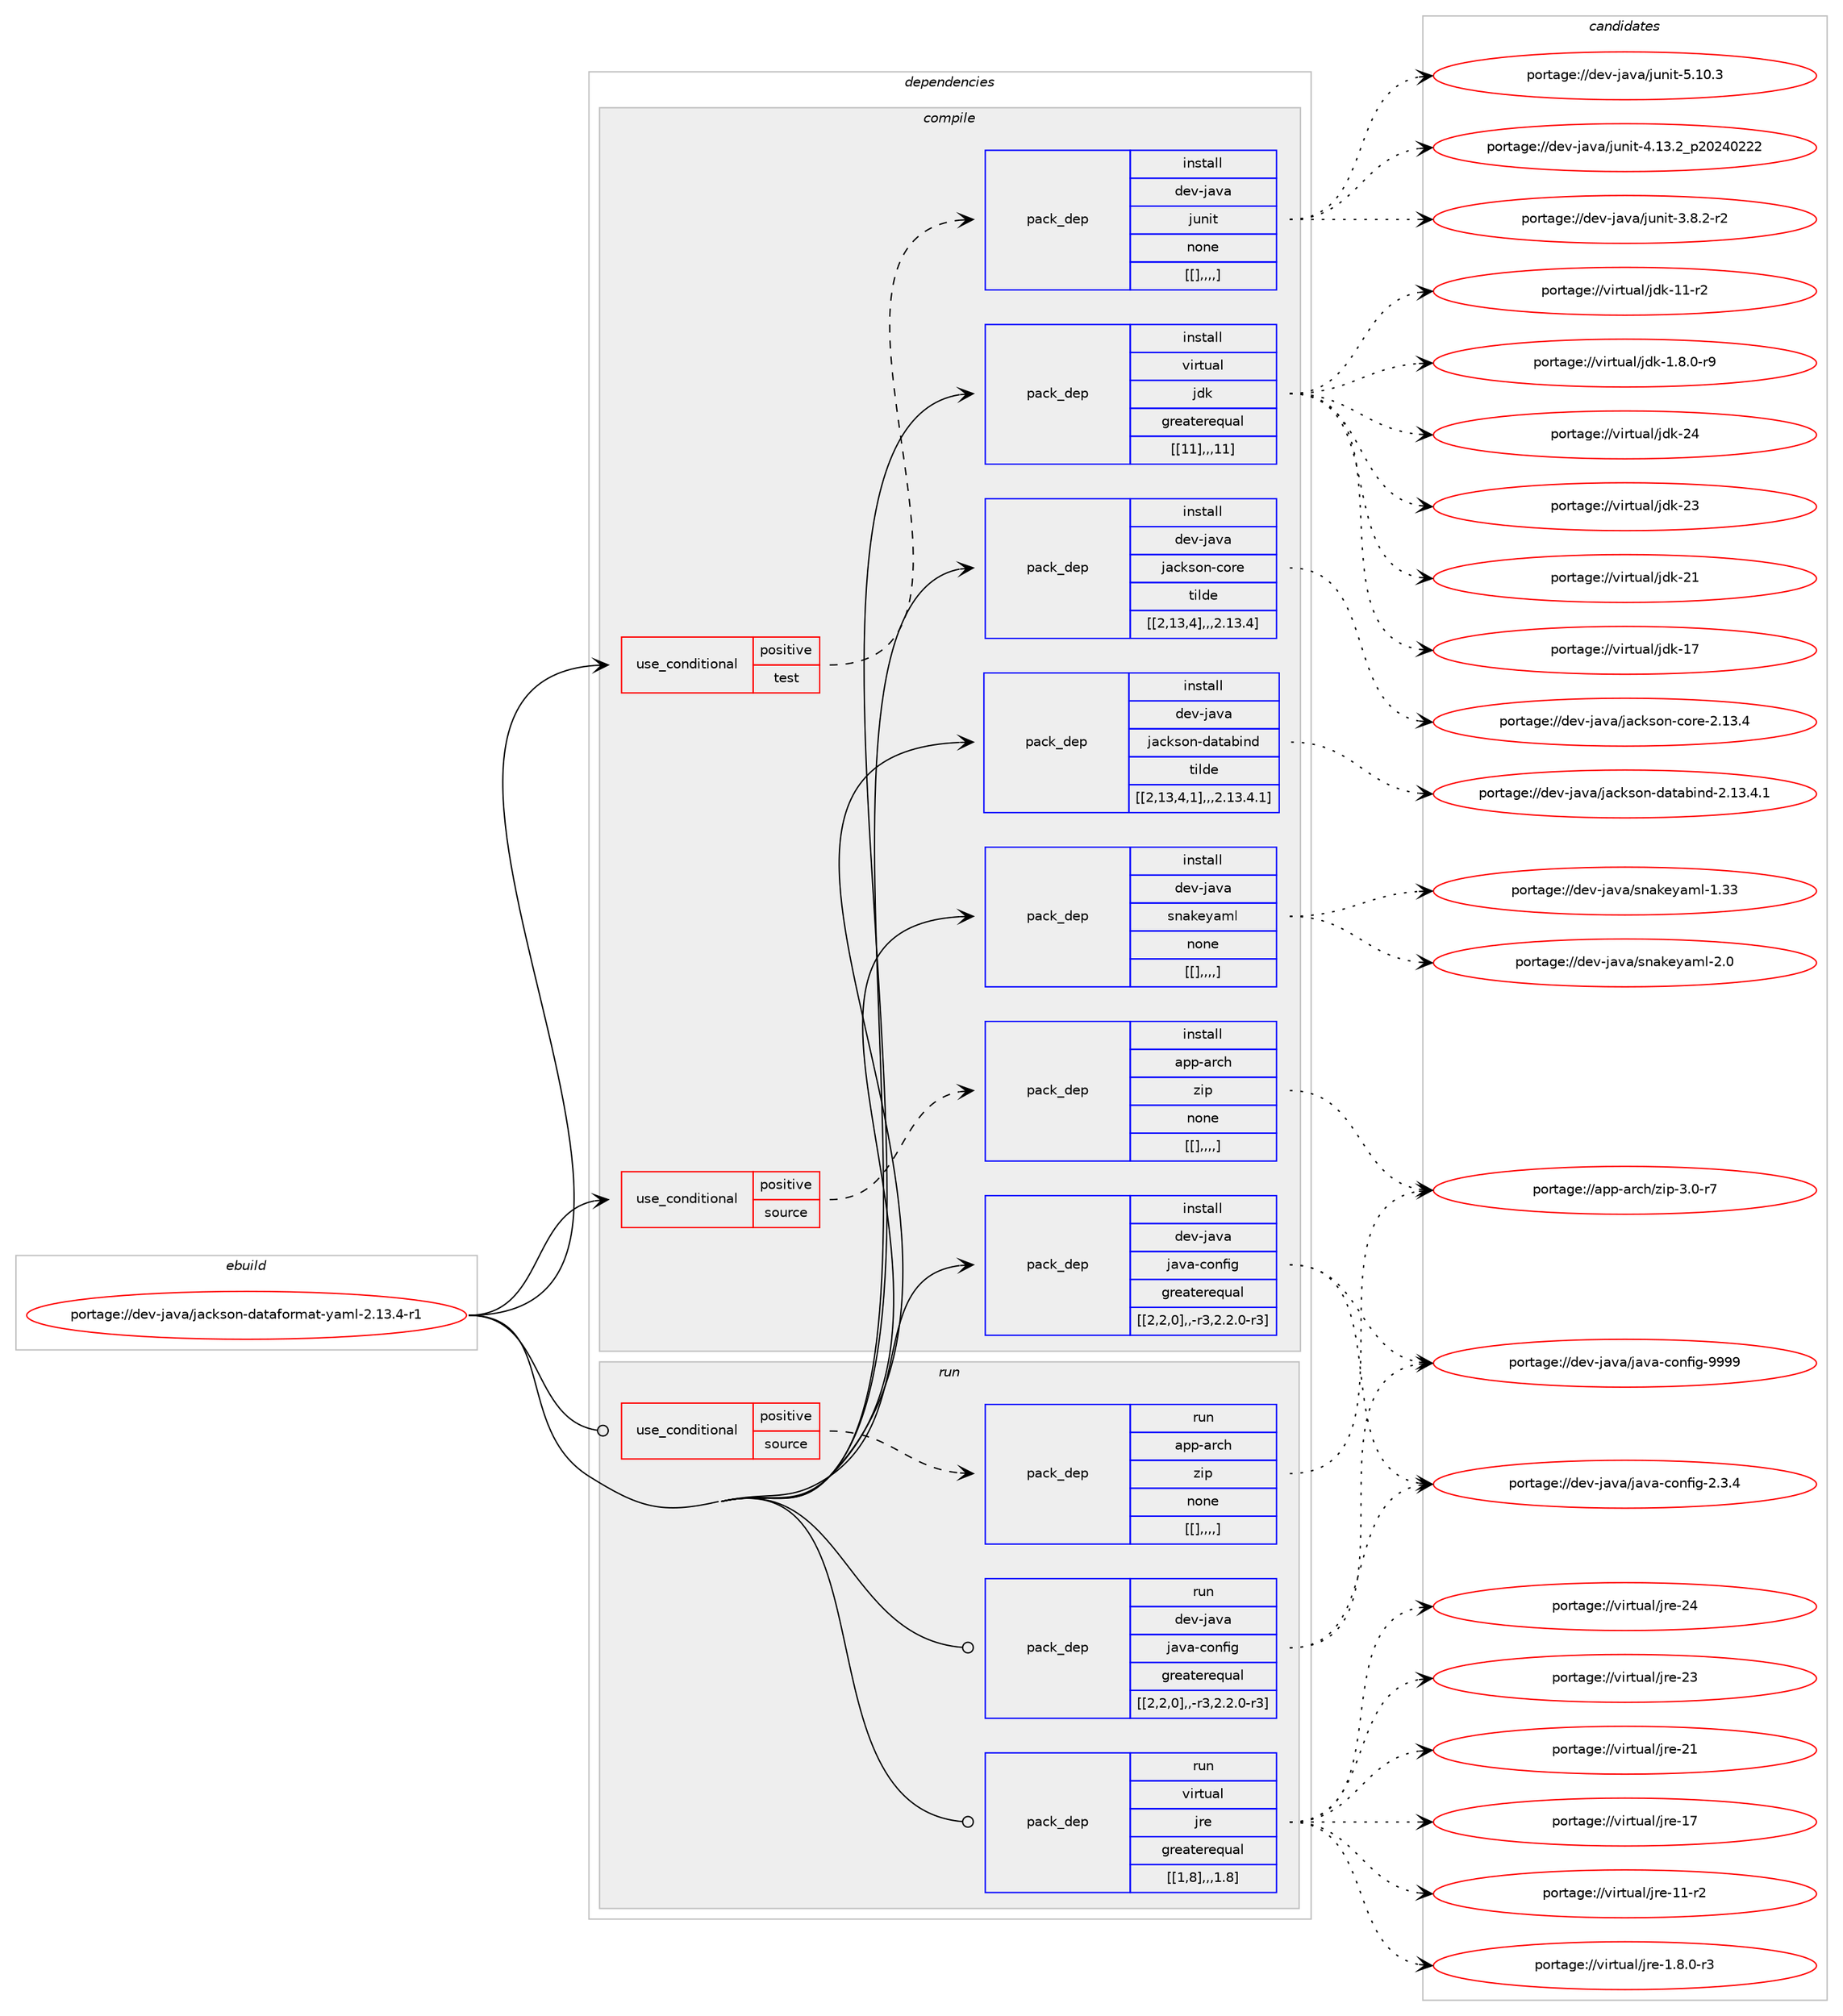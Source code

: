 digraph prolog {

# *************
# Graph options
# *************

newrank=true;
concentrate=true;
compound=true;
graph [rankdir=LR,fontname=Helvetica,fontsize=10,ranksep=1.5];#, ranksep=2.5, nodesep=0.2];
edge  [arrowhead=vee];
node  [fontname=Helvetica,fontsize=10];

# **********
# The ebuild
# **********

subgraph cluster_leftcol {
color=gray;
label=<<i>ebuild</i>>;
id [label="portage://dev-java/jackson-dataformat-yaml-2.13.4-r1", color=red, width=4, href="../dev-java/jackson-dataformat-yaml-2.13.4-r1.svg"];
}

# ****************
# The dependencies
# ****************

subgraph cluster_midcol {
color=gray;
label=<<i>dependencies</i>>;
subgraph cluster_compile {
fillcolor="#eeeeee";
style=filled;
label=<<i>compile</i>>;
subgraph cond23630 {
dependency98407 [label=<<TABLE BORDER="0" CELLBORDER="1" CELLSPACING="0" CELLPADDING="4"><TR><TD ROWSPAN="3" CELLPADDING="10">use_conditional</TD></TR><TR><TD>positive</TD></TR><TR><TD>source</TD></TR></TABLE>>, shape=none, color=red];
subgraph pack73638 {
dependency98410 [label=<<TABLE BORDER="0" CELLBORDER="1" CELLSPACING="0" CELLPADDING="4" WIDTH="220"><TR><TD ROWSPAN="6" CELLPADDING="30">pack_dep</TD></TR><TR><TD WIDTH="110">install</TD></TR><TR><TD>app-arch</TD></TR><TR><TD>zip</TD></TR><TR><TD>none</TD></TR><TR><TD>[[],,,,]</TD></TR></TABLE>>, shape=none, color=blue];
}
dependency98407:e -> dependency98410:w [weight=20,style="dashed",arrowhead="vee"];
}
id:e -> dependency98407:w [weight=20,style="solid",arrowhead="vee"];
subgraph cond23653 {
dependency98412 [label=<<TABLE BORDER="0" CELLBORDER="1" CELLSPACING="0" CELLPADDING="4"><TR><TD ROWSPAN="3" CELLPADDING="10">use_conditional</TD></TR><TR><TD>positive</TD></TR><TR><TD>test</TD></TR></TABLE>>, shape=none, color=red];
subgraph pack73641 {
dependency98535 [label=<<TABLE BORDER="0" CELLBORDER="1" CELLSPACING="0" CELLPADDING="4" WIDTH="220"><TR><TD ROWSPAN="6" CELLPADDING="30">pack_dep</TD></TR><TR><TD WIDTH="110">install</TD></TR><TR><TD>dev-java</TD></TR><TR><TD>junit</TD></TR><TR><TD>none</TD></TR><TR><TD>[[],,,,]</TD></TR></TABLE>>, shape=none, color=blue];
}
dependency98412:e -> dependency98535:w [weight=20,style="dashed",arrowhead="vee"];
}
id:e -> dependency98412:w [weight=20,style="solid",arrowhead="vee"];
subgraph pack73753 {
dependency98553 [label=<<TABLE BORDER="0" CELLBORDER="1" CELLSPACING="0" CELLPADDING="4" WIDTH="220"><TR><TD ROWSPAN="6" CELLPADDING="30">pack_dep</TD></TR><TR><TD WIDTH="110">install</TD></TR><TR><TD>dev-java</TD></TR><TR><TD>jackson-core</TD></TR><TR><TD>tilde</TD></TR><TR><TD>[[2,13,4],,,2.13.4]</TD></TR></TABLE>>, shape=none, color=blue];
}
id:e -> dependency98553:w [weight=20,style="solid",arrowhead="vee"];
subgraph pack73754 {
dependency98557 [label=<<TABLE BORDER="0" CELLBORDER="1" CELLSPACING="0" CELLPADDING="4" WIDTH="220"><TR><TD ROWSPAN="6" CELLPADDING="30">pack_dep</TD></TR><TR><TD WIDTH="110">install</TD></TR><TR><TD>dev-java</TD></TR><TR><TD>jackson-databind</TD></TR><TR><TD>tilde</TD></TR><TR><TD>[[2,13,4,1],,,2.13.4.1]</TD></TR></TABLE>>, shape=none, color=blue];
}
id:e -> dependency98557:w [weight=20,style="solid",arrowhead="vee"];
subgraph pack73755 {
dependency98578 [label=<<TABLE BORDER="0" CELLBORDER="1" CELLSPACING="0" CELLPADDING="4" WIDTH="220"><TR><TD ROWSPAN="6" CELLPADDING="30">pack_dep</TD></TR><TR><TD WIDTH="110">install</TD></TR><TR><TD>dev-java</TD></TR><TR><TD>java-config</TD></TR><TR><TD>greaterequal</TD></TR><TR><TD>[[2,2,0],,-r3,2.2.0-r3]</TD></TR></TABLE>>, shape=none, color=blue];
}
id:e -> dependency98578:w [weight=20,style="solid",arrowhead="vee"];
subgraph pack73784 {
dependency98594 [label=<<TABLE BORDER="0" CELLBORDER="1" CELLSPACING="0" CELLPADDING="4" WIDTH="220"><TR><TD ROWSPAN="6" CELLPADDING="30">pack_dep</TD></TR><TR><TD WIDTH="110">install</TD></TR><TR><TD>dev-java</TD></TR><TR><TD>snakeyaml</TD></TR><TR><TD>none</TD></TR><TR><TD>[[],,,,]</TD></TR></TABLE>>, shape=none, color=blue];
}
id:e -> dependency98594:w [weight=20,style="solid",arrowhead="vee"];
subgraph pack73797 {
dependency98607 [label=<<TABLE BORDER="0" CELLBORDER="1" CELLSPACING="0" CELLPADDING="4" WIDTH="220"><TR><TD ROWSPAN="6" CELLPADDING="30">pack_dep</TD></TR><TR><TD WIDTH="110">install</TD></TR><TR><TD>virtual</TD></TR><TR><TD>jdk</TD></TR><TR><TD>greaterequal</TD></TR><TR><TD>[[11],,,11]</TD></TR></TABLE>>, shape=none, color=blue];
}
id:e -> dependency98607:w [weight=20,style="solid",arrowhead="vee"];
}
subgraph cluster_compileandrun {
fillcolor="#eeeeee";
style=filled;
label=<<i>compile and run</i>>;
}
subgraph cluster_run {
fillcolor="#eeeeee";
style=filled;
label=<<i>run</i>>;
subgraph cond23691 {
dependency98630 [label=<<TABLE BORDER="0" CELLBORDER="1" CELLSPACING="0" CELLPADDING="4"><TR><TD ROWSPAN="3" CELLPADDING="10">use_conditional</TD></TR><TR><TD>positive</TD></TR><TR><TD>source</TD></TR></TABLE>>, shape=none, color=red];
subgraph pack73813 {
dependency98657 [label=<<TABLE BORDER="0" CELLBORDER="1" CELLSPACING="0" CELLPADDING="4" WIDTH="220"><TR><TD ROWSPAN="6" CELLPADDING="30">pack_dep</TD></TR><TR><TD WIDTH="110">run</TD></TR><TR><TD>app-arch</TD></TR><TR><TD>zip</TD></TR><TR><TD>none</TD></TR><TR><TD>[[],,,,]</TD></TR></TABLE>>, shape=none, color=blue];
}
dependency98630:e -> dependency98657:w [weight=20,style="dashed",arrowhead="vee"];
}
id:e -> dependency98630:w [weight=20,style="solid",arrowhead="odot"];
subgraph pack73846 {
dependency98683 [label=<<TABLE BORDER="0" CELLBORDER="1" CELLSPACING="0" CELLPADDING="4" WIDTH="220"><TR><TD ROWSPAN="6" CELLPADDING="30">pack_dep</TD></TR><TR><TD WIDTH="110">run</TD></TR><TR><TD>dev-java</TD></TR><TR><TD>java-config</TD></TR><TR><TD>greaterequal</TD></TR><TR><TD>[[2,2,0],,-r3,2.2.0-r3]</TD></TR></TABLE>>, shape=none, color=blue];
}
id:e -> dependency98683:w [weight=20,style="solid",arrowhead="odot"];
subgraph pack73872 {
dependency98704 [label=<<TABLE BORDER="0" CELLBORDER="1" CELLSPACING="0" CELLPADDING="4" WIDTH="220"><TR><TD ROWSPAN="6" CELLPADDING="30">pack_dep</TD></TR><TR><TD WIDTH="110">run</TD></TR><TR><TD>virtual</TD></TR><TR><TD>jre</TD></TR><TR><TD>greaterequal</TD></TR><TR><TD>[[1,8],,,1.8]</TD></TR></TABLE>>, shape=none, color=blue];
}
id:e -> dependency98704:w [weight=20,style="solid",arrowhead="odot"];
}
}

# **************
# The candidates
# **************

subgraph cluster_choices {
rank=same;
color=gray;
label=<<i>candidates</i>>;

subgraph choice73297 {
color=black;
nodesep=1;
choice9711211245971149910447122105112455146484511455 [label="portage://app-arch/zip-3.0-r7", color=red, width=4,href="../app-arch/zip-3.0-r7.svg"];
dependency98410:e -> choice9711211245971149910447122105112455146484511455:w [style=dotted,weight="100"];
}
subgraph choice73316 {
color=black;
nodesep=1;
choice1001011184510697118974710611711010511645534649484651 [label="portage://dev-java/junit-5.10.3", color=red, width=4,href="../dev-java/junit-5.10.3.svg"];
choice1001011184510697118974710611711010511645524649514650951125048505248505050 [label="portage://dev-java/junit-4.13.2_p20240222", color=red, width=4,href="../dev-java/junit-4.13.2_p20240222.svg"];
choice100101118451069711897471061171101051164551465646504511450 [label="portage://dev-java/junit-3.8.2-r2", color=red, width=4,href="../dev-java/junit-3.8.2-r2.svg"];
dependency98535:e -> choice1001011184510697118974710611711010511645534649484651:w [style=dotted,weight="100"];
dependency98535:e -> choice1001011184510697118974710611711010511645524649514650951125048505248505050:w [style=dotted,weight="100"];
dependency98535:e -> choice100101118451069711897471061171101051164551465646504511450:w [style=dotted,weight="100"];
}
subgraph choice73319 {
color=black;
nodesep=1;
choice100101118451069711897471069799107115111110459911111410145504649514652 [label="portage://dev-java/jackson-core-2.13.4", color=red, width=4,href="../dev-java/jackson-core-2.13.4.svg"];
dependency98553:e -> choice100101118451069711897471069799107115111110459911111410145504649514652:w [style=dotted,weight="100"];
}
subgraph choice73320 {
color=black;
nodesep=1;
choice10010111845106971189747106979910711511111045100971169798105110100455046495146524649 [label="portage://dev-java/jackson-databind-2.13.4.1", color=red, width=4,href="../dev-java/jackson-databind-2.13.4.1.svg"];
dependency98557:e -> choice10010111845106971189747106979910711511111045100971169798105110100455046495146524649:w [style=dotted,weight="100"];
}
subgraph choice73323 {
color=black;
nodesep=1;
choice10010111845106971189747106971189745991111101021051034557575757 [label="portage://dev-java/java-config-9999", color=red, width=4,href="../dev-java/java-config-9999.svg"];
choice1001011184510697118974710697118974599111110102105103455046514652 [label="portage://dev-java/java-config-2.3.4", color=red, width=4,href="../dev-java/java-config-2.3.4.svg"];
dependency98578:e -> choice10010111845106971189747106971189745991111101021051034557575757:w [style=dotted,weight="100"];
dependency98578:e -> choice1001011184510697118974710697118974599111110102105103455046514652:w [style=dotted,weight="100"];
}
subgraph choice73337 {
color=black;
nodesep=1;
choice10010111845106971189747115110971071011219710910845504648 [label="portage://dev-java/snakeyaml-2.0", color=red, width=4,href="../dev-java/snakeyaml-2.0.svg"];
choice1001011184510697118974711511097107101121971091084549465151 [label="portage://dev-java/snakeyaml-1.33", color=red, width=4,href="../dev-java/snakeyaml-1.33.svg"];
dependency98594:e -> choice10010111845106971189747115110971071011219710910845504648:w [style=dotted,weight="100"];
dependency98594:e -> choice1001011184510697118974711511097107101121971091084549465151:w [style=dotted,weight="100"];
}
subgraph choice73339 {
color=black;
nodesep=1;
choice1181051141161179710847106100107455052 [label="portage://virtual/jdk-24", color=red, width=4,href="../virtual/jdk-24.svg"];
choice1181051141161179710847106100107455051 [label="portage://virtual/jdk-23", color=red, width=4,href="../virtual/jdk-23.svg"];
choice1181051141161179710847106100107455049 [label="portage://virtual/jdk-21", color=red, width=4,href="../virtual/jdk-21.svg"];
choice1181051141161179710847106100107454955 [label="portage://virtual/jdk-17", color=red, width=4,href="../virtual/jdk-17.svg"];
choice11810511411611797108471061001074549494511450 [label="portage://virtual/jdk-11-r2", color=red, width=4,href="../virtual/jdk-11-r2.svg"];
choice11810511411611797108471061001074549465646484511457 [label="portage://virtual/jdk-1.8.0-r9", color=red, width=4,href="../virtual/jdk-1.8.0-r9.svg"];
dependency98607:e -> choice1181051141161179710847106100107455052:w [style=dotted,weight="100"];
dependency98607:e -> choice1181051141161179710847106100107455051:w [style=dotted,weight="100"];
dependency98607:e -> choice1181051141161179710847106100107455049:w [style=dotted,weight="100"];
dependency98607:e -> choice1181051141161179710847106100107454955:w [style=dotted,weight="100"];
dependency98607:e -> choice11810511411611797108471061001074549494511450:w [style=dotted,weight="100"];
dependency98607:e -> choice11810511411611797108471061001074549465646484511457:w [style=dotted,weight="100"];
}
subgraph choice73343 {
color=black;
nodesep=1;
choice9711211245971149910447122105112455146484511455 [label="portage://app-arch/zip-3.0-r7", color=red, width=4,href="../app-arch/zip-3.0-r7.svg"];
dependency98657:e -> choice9711211245971149910447122105112455146484511455:w [style=dotted,weight="100"];
}
subgraph choice73353 {
color=black;
nodesep=1;
choice10010111845106971189747106971189745991111101021051034557575757 [label="portage://dev-java/java-config-9999", color=red, width=4,href="../dev-java/java-config-9999.svg"];
choice1001011184510697118974710697118974599111110102105103455046514652 [label="portage://dev-java/java-config-2.3.4", color=red, width=4,href="../dev-java/java-config-2.3.4.svg"];
dependency98683:e -> choice10010111845106971189747106971189745991111101021051034557575757:w [style=dotted,weight="100"];
dependency98683:e -> choice1001011184510697118974710697118974599111110102105103455046514652:w [style=dotted,weight="100"];
}
subgraph choice73359 {
color=black;
nodesep=1;
choice1181051141161179710847106114101455052 [label="portage://virtual/jre-24", color=red, width=4,href="../virtual/jre-24.svg"];
choice1181051141161179710847106114101455051 [label="portage://virtual/jre-23", color=red, width=4,href="../virtual/jre-23.svg"];
choice1181051141161179710847106114101455049 [label="portage://virtual/jre-21", color=red, width=4,href="../virtual/jre-21.svg"];
choice1181051141161179710847106114101454955 [label="portage://virtual/jre-17", color=red, width=4,href="../virtual/jre-17.svg"];
choice11810511411611797108471061141014549494511450 [label="portage://virtual/jre-11-r2", color=red, width=4,href="../virtual/jre-11-r2.svg"];
choice11810511411611797108471061141014549465646484511451 [label="portage://virtual/jre-1.8.0-r3", color=red, width=4,href="../virtual/jre-1.8.0-r3.svg"];
dependency98704:e -> choice1181051141161179710847106114101455052:w [style=dotted,weight="100"];
dependency98704:e -> choice1181051141161179710847106114101455051:w [style=dotted,weight="100"];
dependency98704:e -> choice1181051141161179710847106114101455049:w [style=dotted,weight="100"];
dependency98704:e -> choice1181051141161179710847106114101454955:w [style=dotted,weight="100"];
dependency98704:e -> choice11810511411611797108471061141014549494511450:w [style=dotted,weight="100"];
dependency98704:e -> choice11810511411611797108471061141014549465646484511451:w [style=dotted,weight="100"];
}
}

}
